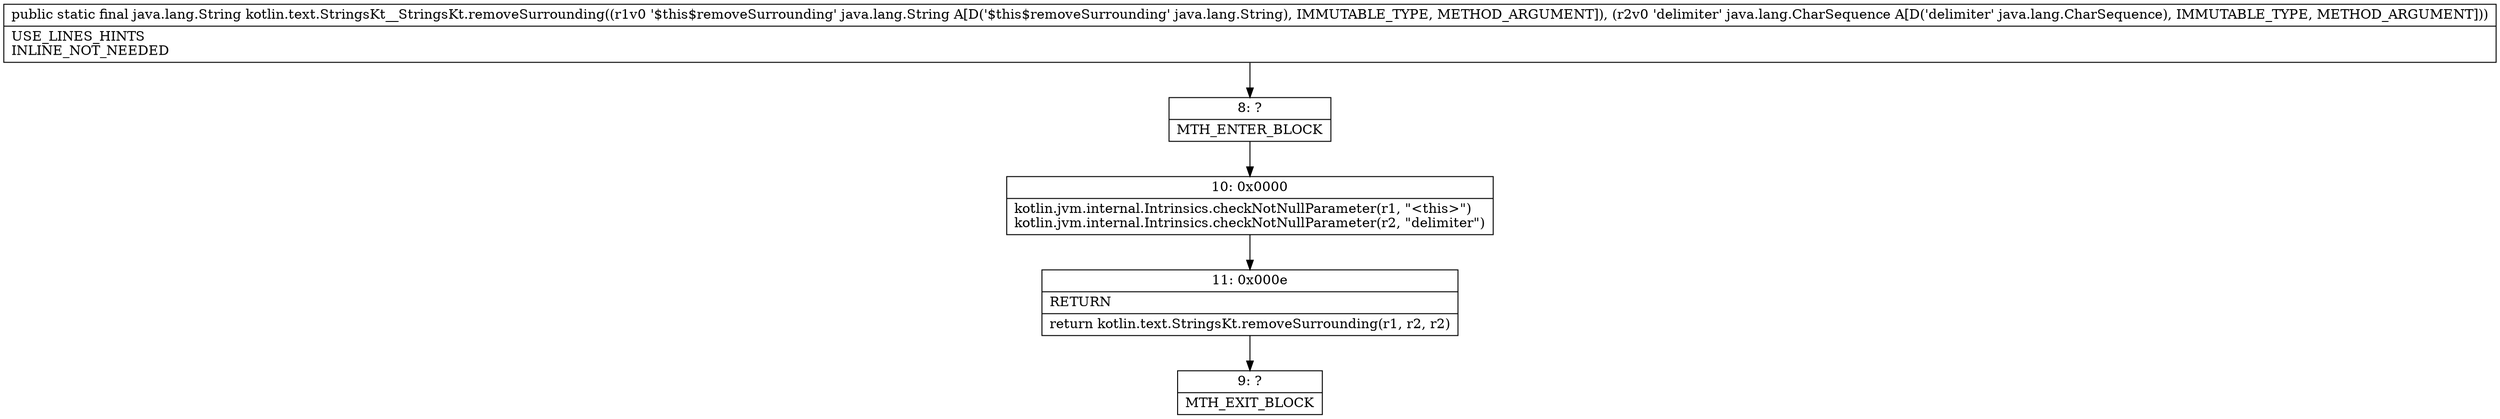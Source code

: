 digraph "CFG forkotlin.text.StringsKt__StringsKt.removeSurrounding(Ljava\/lang\/String;Ljava\/lang\/CharSequence;)Ljava\/lang\/String;" {
Node_8 [shape=record,label="{8\:\ ?|MTH_ENTER_BLOCK\l}"];
Node_10 [shape=record,label="{10\:\ 0x0000|kotlin.jvm.internal.Intrinsics.checkNotNullParameter(r1, \"\<this\>\")\lkotlin.jvm.internal.Intrinsics.checkNotNullParameter(r2, \"delimiter\")\l}"];
Node_11 [shape=record,label="{11\:\ 0x000e|RETURN\l|return kotlin.text.StringsKt.removeSurrounding(r1, r2, r2)\l}"];
Node_9 [shape=record,label="{9\:\ ?|MTH_EXIT_BLOCK\l}"];
MethodNode[shape=record,label="{public static final java.lang.String kotlin.text.StringsKt__StringsKt.removeSurrounding((r1v0 '$this$removeSurrounding' java.lang.String A[D('$this$removeSurrounding' java.lang.String), IMMUTABLE_TYPE, METHOD_ARGUMENT]), (r2v0 'delimiter' java.lang.CharSequence A[D('delimiter' java.lang.CharSequence), IMMUTABLE_TYPE, METHOD_ARGUMENT]))  | USE_LINES_HINTS\lINLINE_NOT_NEEDED\l}"];
MethodNode -> Node_8;Node_8 -> Node_10;
Node_10 -> Node_11;
Node_11 -> Node_9;
}


